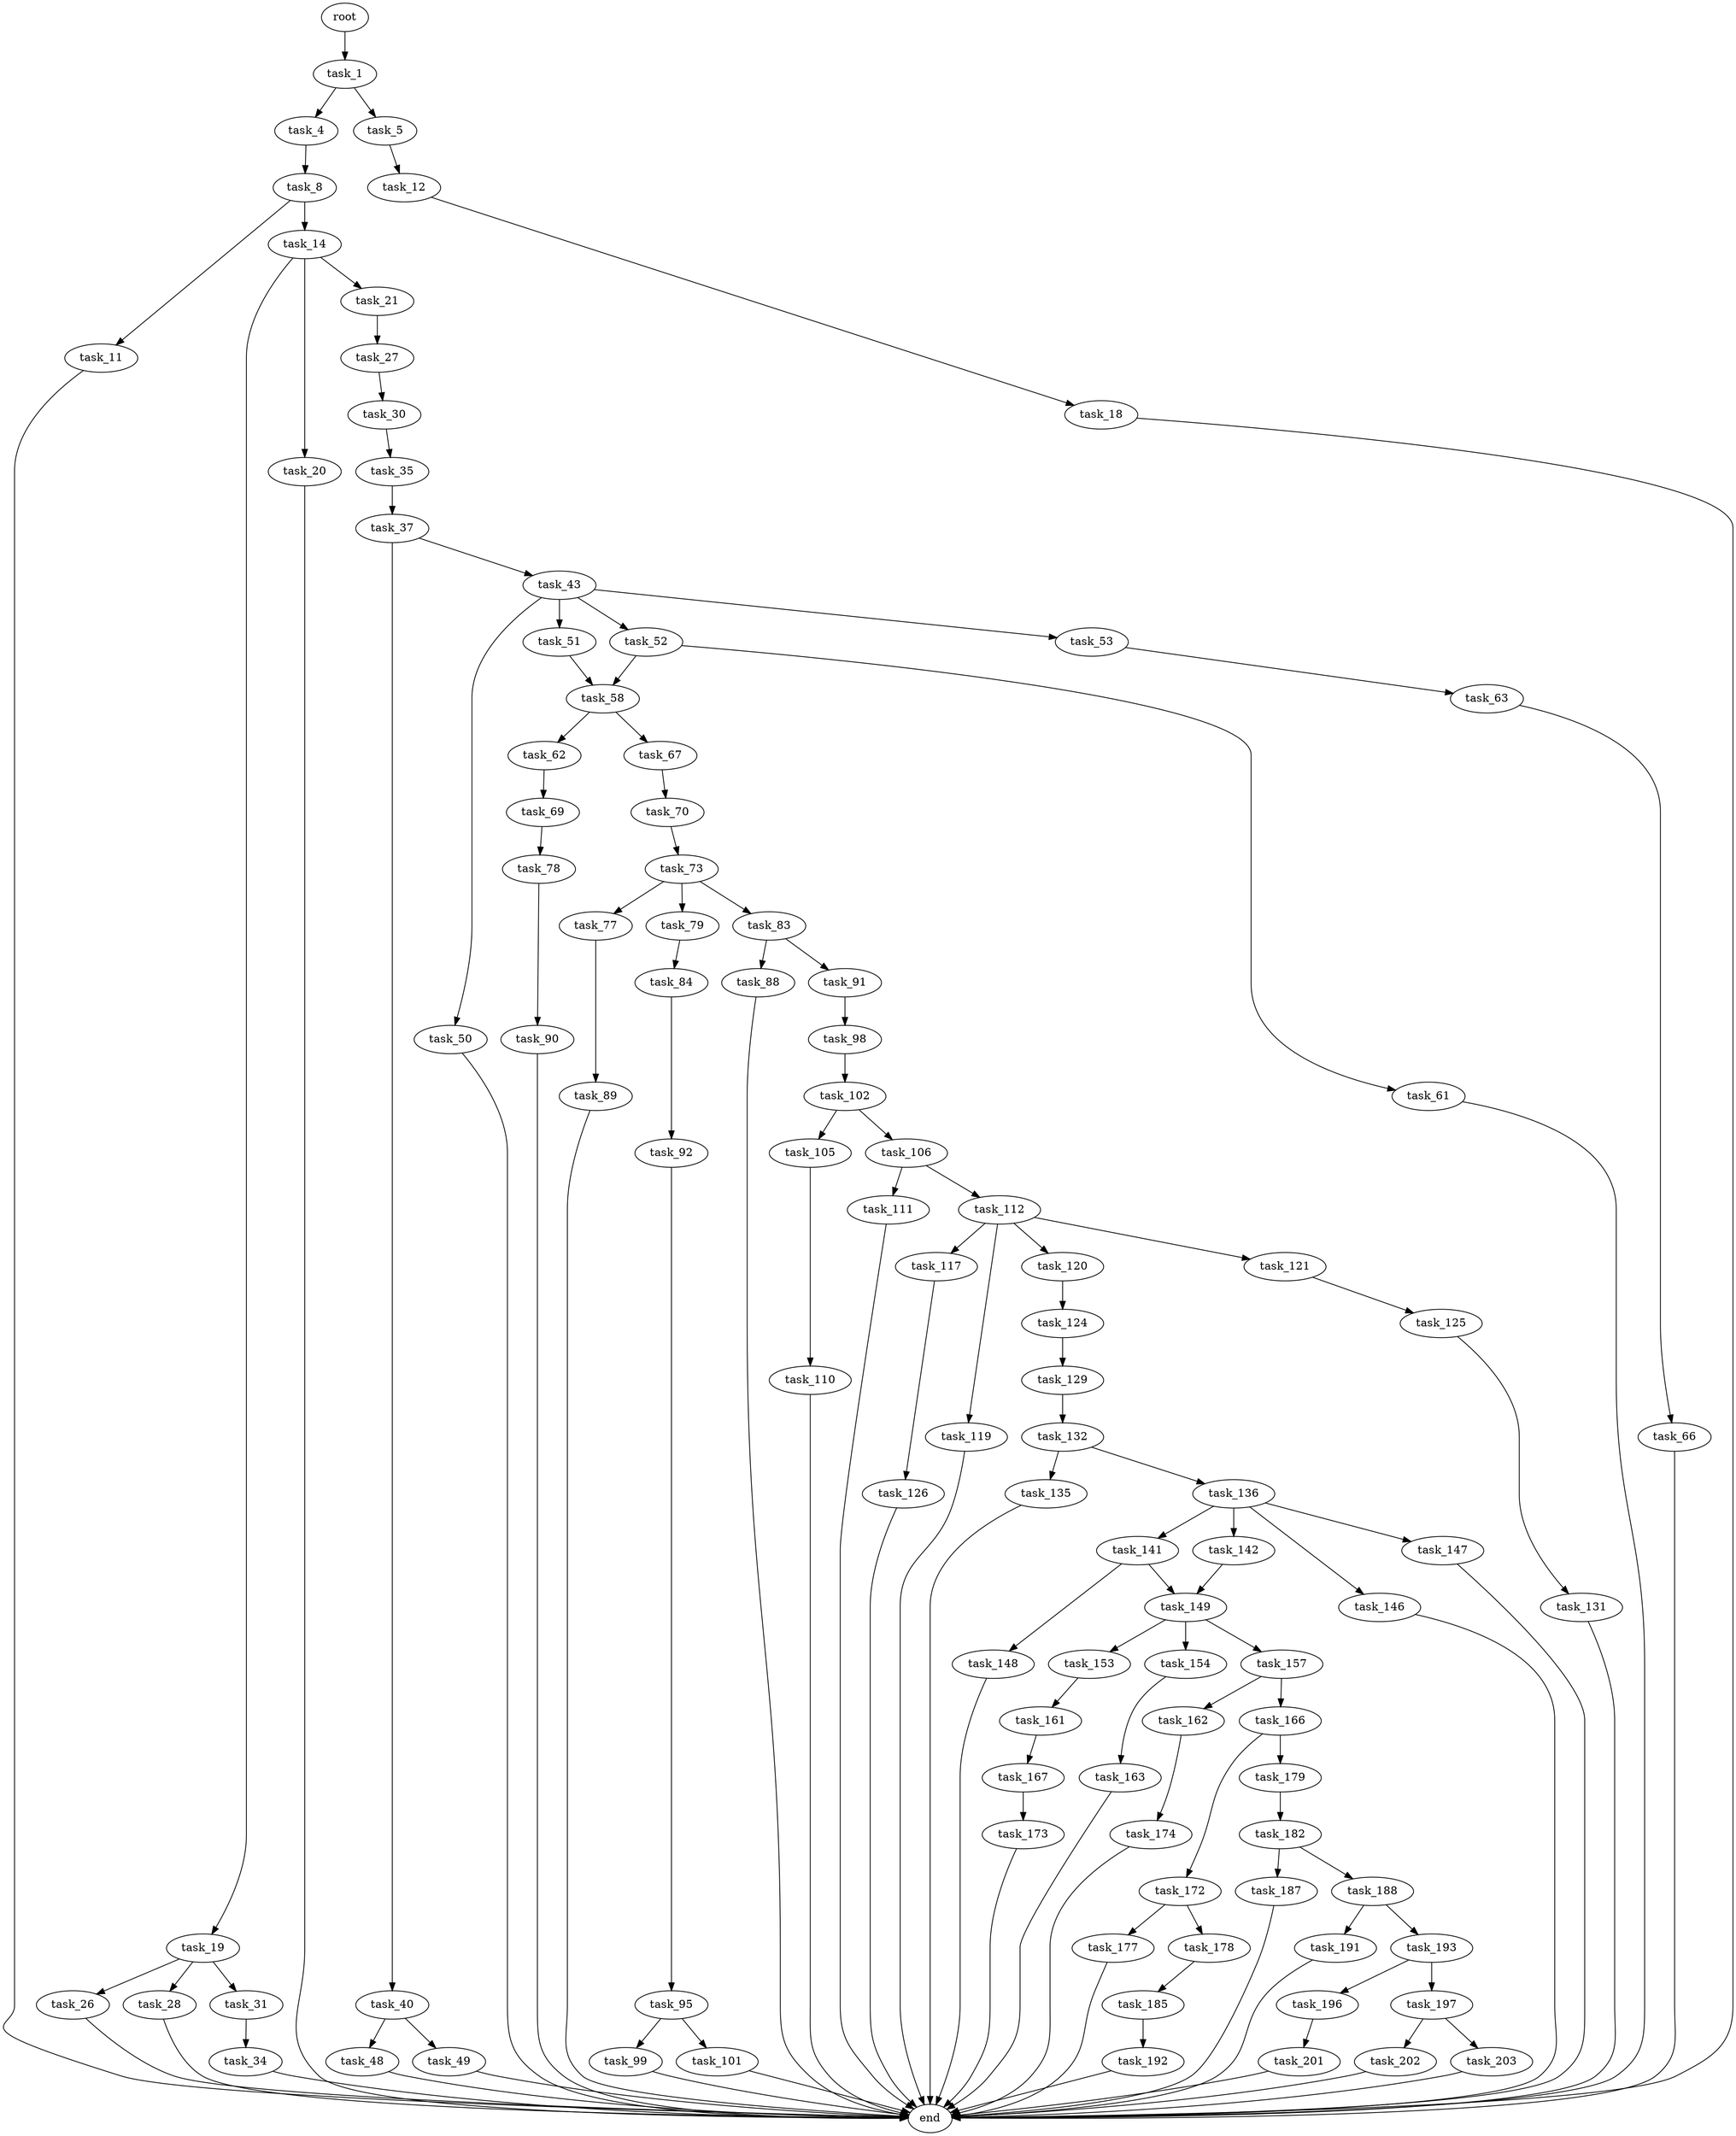digraph G {
  root [size="0.000000"];
  task_1 [size="294023219921.000000"];
  task_4 [size="27190659415.000000"];
  task_5 [size="10249793653.000000"];
  task_8 [size="880172797747.000000"];
  task_11 [size="116938958211.000000"];
  task_12 [size="40253159027.000000"];
  task_14 [size="5534683181.000000"];
  task_18 [size="134217728000.000000"];
  task_19 [size="20320895199.000000"];
  task_20 [size="73894342983.000000"];
  task_21 [size="852568379318.000000"];
  task_26 [size="368293445632.000000"];
  task_27 [size="69584947281.000000"];
  task_28 [size="231928233984.000000"];
  task_30 [size="231928233984.000000"];
  task_31 [size="609017367.000000"];
  task_34 [size="4382704080.000000"];
  task_35 [size="1233163944.000000"];
  task_37 [size="21310283596.000000"];
  task_40 [size="28991029248.000000"];
  task_43 [size="8589934592.000000"];
  task_48 [size="770754514.000000"];
  task_49 [size="1073741824000.000000"];
  task_50 [size="2460250612.000000"];
  task_51 [size="602815035940.000000"];
  task_52 [size="30838598261.000000"];
  task_53 [size="68719476736.000000"];
  task_58 [size="623870696464.000000"];
  task_61 [size="34519701801.000000"];
  task_62 [size="8533483311.000000"];
  task_63 [size="134217728000.000000"];
  task_66 [size="8589934592.000000"];
  task_67 [size="28991029248.000000"];
  task_69 [size="38563151550.000000"];
  task_70 [size="68719476736.000000"];
  task_73 [size="8589934592.000000"];
  task_77 [size="1724939954.000000"];
  task_78 [size="28991029248.000000"];
  task_79 [size="333934328782.000000"];
  task_83 [size="13891680478.000000"];
  task_84 [size="5143175257.000000"];
  task_88 [size="68719476736.000000"];
  task_89 [size="82871271864.000000"];
  task_90 [size="368293445632.000000"];
  task_91 [size="38543011898.000000"];
  task_92 [size="134217728000.000000"];
  task_95 [size="28991029248.000000"];
  task_98 [size="301152188013.000000"];
  task_99 [size="782757789696.000000"];
  task_101 [size="1103825517214.000000"];
  task_102 [size="28991029248.000000"];
  task_105 [size="17787725812.000000"];
  task_106 [size="3084270952.000000"];
  task_110 [size="49535781727.000000"];
  task_111 [size="1148382036.000000"];
  task_112 [size="231928233984.000000"];
  task_117 [size="549755813888.000000"];
  task_119 [size="549755813888.000000"];
  task_120 [size="31839667784.000000"];
  task_121 [size="1386303772.000000"];
  task_124 [size="8589934592.000000"];
  task_125 [size="1073741824000.000000"];
  task_126 [size="171181778324.000000"];
  task_129 [size="6657663518.000000"];
  task_131 [size="1073741824000.000000"];
  task_132 [size="4532427796.000000"];
  task_135 [size="368293445632.000000"];
  task_136 [size="782757789696.000000"];
  task_141 [size="702629290752.000000"];
  task_142 [size="604646971356.000000"];
  task_146 [size="250251838541.000000"];
  task_147 [size="2501049146.000000"];
  task_148 [size="4470177232.000000"];
  task_149 [size="10080024489.000000"];
  task_153 [size="8589934592.000000"];
  task_154 [size="16289851270.000000"];
  task_157 [size="6200441394.000000"];
  task_161 [size="782757789696.000000"];
  task_162 [size="13679058037.000000"];
  task_163 [size="1073741824000.000000"];
  task_166 [size="86766072935.000000"];
  task_167 [size="7255176939.000000"];
  task_172 [size="65975453371.000000"];
  task_173 [size="8589934592.000000"];
  task_174 [size="596425605730.000000"];
  task_177 [size="12609352354.000000"];
  task_178 [size="626464762788.000000"];
  task_179 [size="368293445632.000000"];
  task_182 [size="208582610558.000000"];
  task_185 [size="368293445632.000000"];
  task_187 [size="231928233984.000000"];
  task_188 [size="2139147562.000000"];
  task_191 [size="27145362301.000000"];
  task_192 [size="134217728000.000000"];
  task_193 [size="8656258679.000000"];
  task_196 [size="15636242382.000000"];
  task_197 [size="513328306603.000000"];
  task_201 [size="530296874783.000000"];
  task_202 [size="30979075816.000000"];
  task_203 [size="233027574875.000000"];
  end [size="0.000000"];

  root -> task_1 [size="1.000000"];
  task_1 -> task_4 [size="536870912.000000"];
  task_1 -> task_5 [size="536870912.000000"];
  task_4 -> task_8 [size="838860800.000000"];
  task_5 -> task_12 [size="838860800.000000"];
  task_8 -> task_11 [size="536870912.000000"];
  task_8 -> task_14 [size="536870912.000000"];
  task_11 -> end [size="1.000000"];
  task_12 -> task_18 [size="679477248.000000"];
  task_14 -> task_19 [size="134217728.000000"];
  task_14 -> task_20 [size="134217728.000000"];
  task_14 -> task_21 [size="134217728.000000"];
  task_18 -> end [size="1.000000"];
  task_19 -> task_26 [size="411041792.000000"];
  task_19 -> task_28 [size="411041792.000000"];
  task_19 -> task_31 [size="411041792.000000"];
  task_20 -> end [size="1.000000"];
  task_21 -> task_27 [size="536870912.000000"];
  task_26 -> end [size="1.000000"];
  task_27 -> task_30 [size="134217728.000000"];
  task_28 -> end [size="1.000000"];
  task_30 -> task_35 [size="301989888.000000"];
  task_31 -> task_34 [size="33554432.000000"];
  task_34 -> end [size="1.000000"];
  task_35 -> task_37 [size="75497472.000000"];
  task_37 -> task_40 [size="838860800.000000"];
  task_37 -> task_43 [size="838860800.000000"];
  task_40 -> task_48 [size="75497472.000000"];
  task_40 -> task_49 [size="75497472.000000"];
  task_43 -> task_50 [size="33554432.000000"];
  task_43 -> task_51 [size="33554432.000000"];
  task_43 -> task_52 [size="33554432.000000"];
  task_43 -> task_53 [size="33554432.000000"];
  task_48 -> end [size="1.000000"];
  task_49 -> end [size="1.000000"];
  task_50 -> end [size="1.000000"];
  task_51 -> task_58 [size="838860800.000000"];
  task_52 -> task_58 [size="75497472.000000"];
  task_52 -> task_61 [size="75497472.000000"];
  task_53 -> task_63 [size="134217728.000000"];
  task_58 -> task_62 [size="411041792.000000"];
  task_58 -> task_67 [size="411041792.000000"];
  task_61 -> end [size="1.000000"];
  task_62 -> task_69 [size="134217728.000000"];
  task_63 -> task_66 [size="209715200.000000"];
  task_66 -> end [size="1.000000"];
  task_67 -> task_70 [size="75497472.000000"];
  task_69 -> task_78 [size="33554432.000000"];
  task_70 -> task_73 [size="134217728.000000"];
  task_73 -> task_77 [size="33554432.000000"];
  task_73 -> task_79 [size="33554432.000000"];
  task_73 -> task_83 [size="33554432.000000"];
  task_77 -> task_89 [size="33554432.000000"];
  task_78 -> task_90 [size="75497472.000000"];
  task_79 -> task_84 [size="679477248.000000"];
  task_83 -> task_88 [size="33554432.000000"];
  task_83 -> task_91 [size="33554432.000000"];
  task_84 -> task_92 [size="301989888.000000"];
  task_88 -> end [size="1.000000"];
  task_89 -> end [size="1.000000"];
  task_90 -> end [size="1.000000"];
  task_91 -> task_98 [size="33554432.000000"];
  task_92 -> task_95 [size="209715200.000000"];
  task_95 -> task_99 [size="75497472.000000"];
  task_95 -> task_101 [size="75497472.000000"];
  task_98 -> task_102 [size="411041792.000000"];
  task_99 -> end [size="1.000000"];
  task_101 -> end [size="1.000000"];
  task_102 -> task_105 [size="75497472.000000"];
  task_102 -> task_106 [size="75497472.000000"];
  task_105 -> task_110 [size="75497472.000000"];
  task_106 -> task_111 [size="75497472.000000"];
  task_106 -> task_112 [size="75497472.000000"];
  task_110 -> end [size="1.000000"];
  task_111 -> end [size="1.000000"];
  task_112 -> task_117 [size="301989888.000000"];
  task_112 -> task_119 [size="301989888.000000"];
  task_112 -> task_120 [size="301989888.000000"];
  task_112 -> task_121 [size="301989888.000000"];
  task_117 -> task_126 [size="536870912.000000"];
  task_119 -> end [size="1.000000"];
  task_120 -> task_124 [size="33554432.000000"];
  task_121 -> task_125 [size="33554432.000000"];
  task_124 -> task_129 [size="33554432.000000"];
  task_125 -> task_131 [size="838860800.000000"];
  task_126 -> end [size="1.000000"];
  task_129 -> task_132 [size="134217728.000000"];
  task_131 -> end [size="1.000000"];
  task_132 -> task_135 [size="301989888.000000"];
  task_132 -> task_136 [size="301989888.000000"];
  task_135 -> end [size="1.000000"];
  task_136 -> task_141 [size="679477248.000000"];
  task_136 -> task_142 [size="679477248.000000"];
  task_136 -> task_146 [size="679477248.000000"];
  task_136 -> task_147 [size="679477248.000000"];
  task_141 -> task_148 [size="838860800.000000"];
  task_141 -> task_149 [size="838860800.000000"];
  task_142 -> task_149 [size="838860800.000000"];
  task_146 -> end [size="1.000000"];
  task_147 -> end [size="1.000000"];
  task_148 -> end [size="1.000000"];
  task_149 -> task_153 [size="679477248.000000"];
  task_149 -> task_154 [size="679477248.000000"];
  task_149 -> task_157 [size="679477248.000000"];
  task_153 -> task_161 [size="33554432.000000"];
  task_154 -> task_163 [size="679477248.000000"];
  task_157 -> task_162 [size="33554432.000000"];
  task_157 -> task_166 [size="33554432.000000"];
  task_161 -> task_167 [size="679477248.000000"];
  task_162 -> task_174 [size="301989888.000000"];
  task_163 -> end [size="1.000000"];
  task_166 -> task_172 [size="209715200.000000"];
  task_166 -> task_179 [size="209715200.000000"];
  task_167 -> task_173 [size="838860800.000000"];
  task_172 -> task_177 [size="134217728.000000"];
  task_172 -> task_178 [size="134217728.000000"];
  task_173 -> end [size="1.000000"];
  task_174 -> end [size="1.000000"];
  task_177 -> end [size="1.000000"];
  task_178 -> task_185 [size="536870912.000000"];
  task_179 -> task_182 [size="411041792.000000"];
  task_182 -> task_187 [size="536870912.000000"];
  task_182 -> task_188 [size="536870912.000000"];
  task_185 -> task_192 [size="411041792.000000"];
  task_187 -> end [size="1.000000"];
  task_188 -> task_191 [size="75497472.000000"];
  task_188 -> task_193 [size="75497472.000000"];
  task_191 -> end [size="1.000000"];
  task_192 -> end [size="1.000000"];
  task_193 -> task_196 [size="411041792.000000"];
  task_193 -> task_197 [size="411041792.000000"];
  task_196 -> task_201 [size="33554432.000000"];
  task_197 -> task_202 [size="411041792.000000"];
  task_197 -> task_203 [size="411041792.000000"];
  task_201 -> end [size="1.000000"];
  task_202 -> end [size="1.000000"];
  task_203 -> end [size="1.000000"];
}
